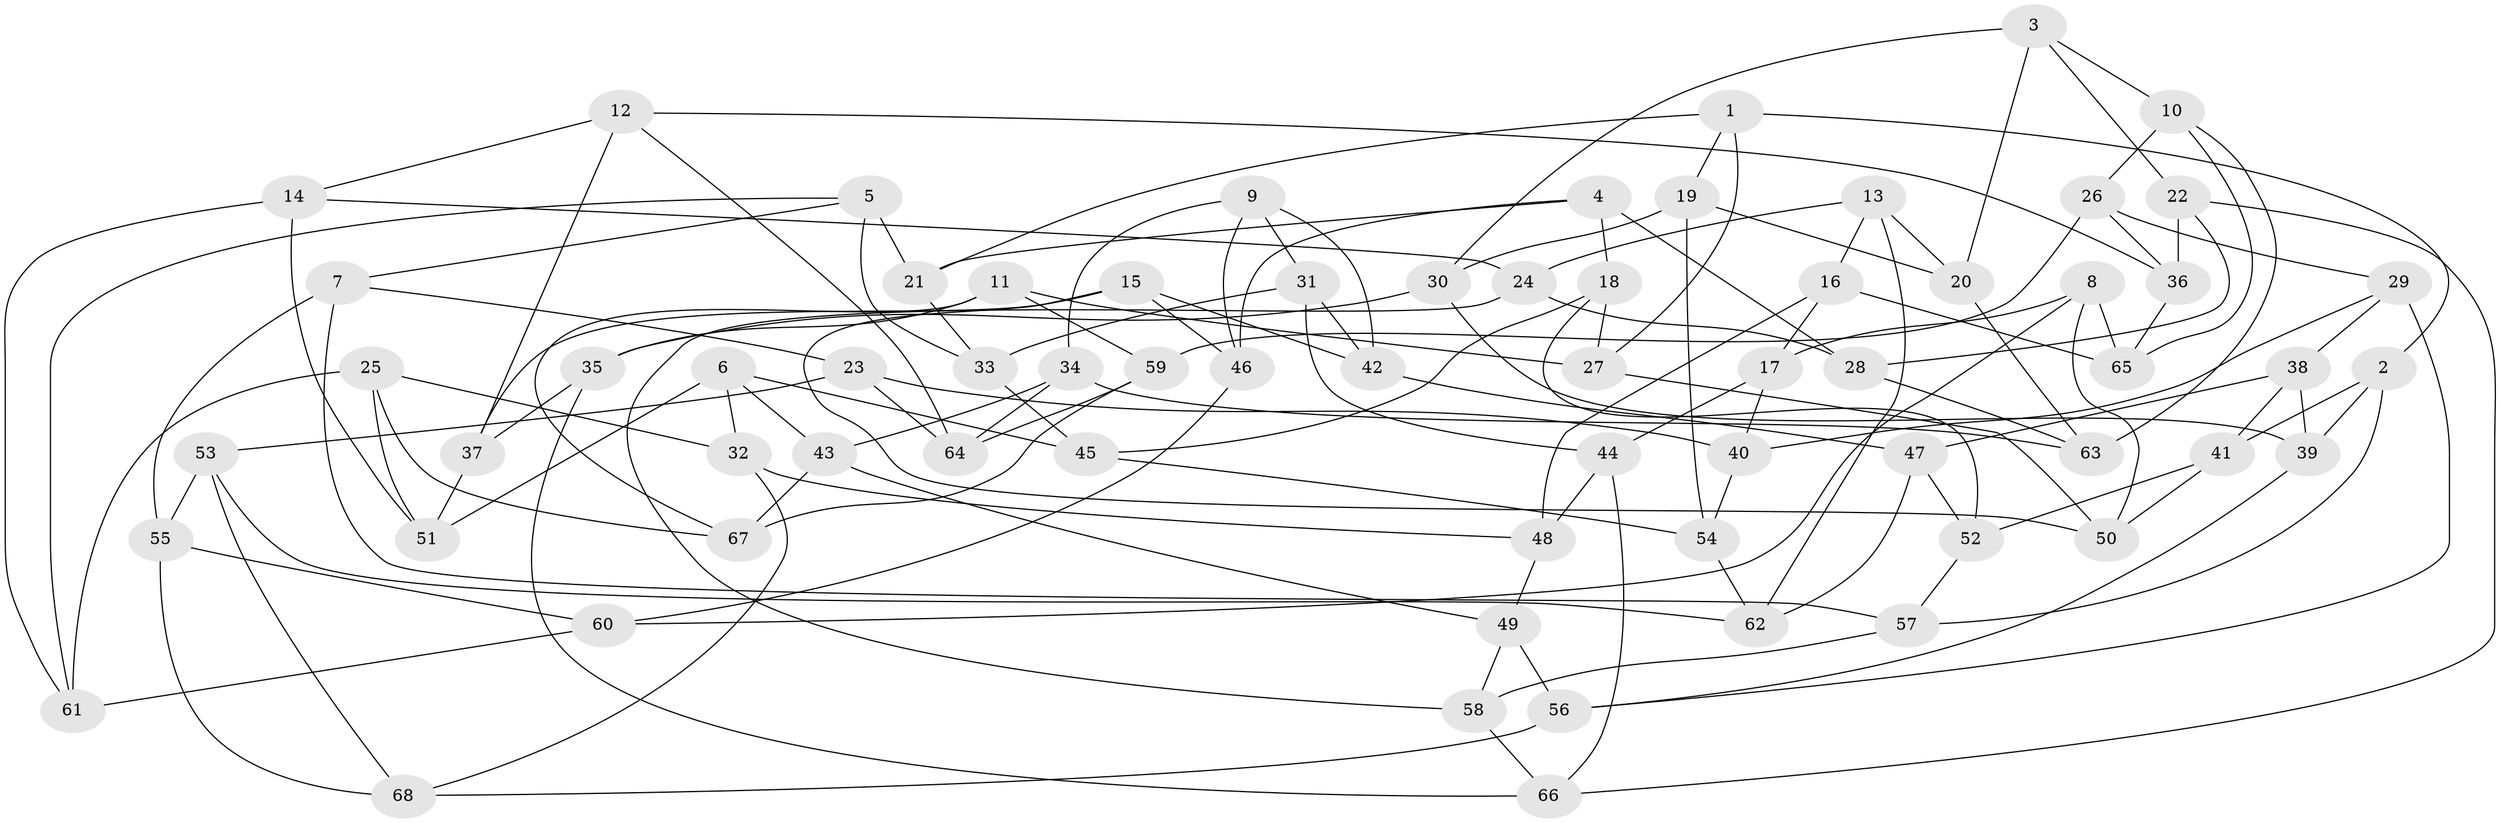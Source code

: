 // coarse degree distribution, {3: 0.18518518518518517, 2: 0.07407407407407407, 5: 0.1111111111111111, 4: 0.2962962962962963, 8: 0.07407407407407407, 7: 0.14814814814814814, 6: 0.1111111111111111}
// Generated by graph-tools (version 1.1) at 2025/04/03/04/25 22:04:10]
// undirected, 68 vertices, 136 edges
graph export_dot {
graph [start="1"]
  node [color=gray90,style=filled];
  1;
  2;
  3;
  4;
  5;
  6;
  7;
  8;
  9;
  10;
  11;
  12;
  13;
  14;
  15;
  16;
  17;
  18;
  19;
  20;
  21;
  22;
  23;
  24;
  25;
  26;
  27;
  28;
  29;
  30;
  31;
  32;
  33;
  34;
  35;
  36;
  37;
  38;
  39;
  40;
  41;
  42;
  43;
  44;
  45;
  46;
  47;
  48;
  49;
  50;
  51;
  52;
  53;
  54;
  55;
  56;
  57;
  58;
  59;
  60;
  61;
  62;
  63;
  64;
  65;
  66;
  67;
  68;
  1 -- 21;
  1 -- 19;
  1 -- 2;
  1 -- 27;
  2 -- 39;
  2 -- 41;
  2 -- 57;
  3 -- 10;
  3 -- 22;
  3 -- 20;
  3 -- 30;
  4 -- 21;
  4 -- 28;
  4 -- 46;
  4 -- 18;
  5 -- 21;
  5 -- 61;
  5 -- 33;
  5 -- 7;
  6 -- 43;
  6 -- 32;
  6 -- 45;
  6 -- 51;
  7 -- 57;
  7 -- 55;
  7 -- 23;
  8 -- 50;
  8 -- 60;
  8 -- 17;
  8 -- 65;
  9 -- 34;
  9 -- 42;
  9 -- 46;
  9 -- 31;
  10 -- 65;
  10 -- 63;
  10 -- 26;
  11 -- 35;
  11 -- 59;
  11 -- 27;
  11 -- 67;
  12 -- 37;
  12 -- 64;
  12 -- 36;
  12 -- 14;
  13 -- 24;
  13 -- 62;
  13 -- 16;
  13 -- 20;
  14 -- 61;
  14 -- 51;
  14 -- 24;
  15 -- 50;
  15 -- 46;
  15 -- 37;
  15 -- 42;
  16 -- 48;
  16 -- 17;
  16 -- 65;
  17 -- 40;
  17 -- 44;
  18 -- 45;
  18 -- 52;
  18 -- 27;
  19 -- 20;
  19 -- 54;
  19 -- 30;
  20 -- 63;
  21 -- 33;
  22 -- 36;
  22 -- 66;
  22 -- 28;
  23 -- 53;
  23 -- 40;
  23 -- 64;
  24 -- 28;
  24 -- 58;
  25 -- 67;
  25 -- 61;
  25 -- 32;
  25 -- 51;
  26 -- 36;
  26 -- 59;
  26 -- 29;
  27 -- 50;
  28 -- 63;
  29 -- 40;
  29 -- 56;
  29 -- 38;
  30 -- 39;
  30 -- 35;
  31 -- 44;
  31 -- 33;
  31 -- 42;
  32 -- 48;
  32 -- 68;
  33 -- 45;
  34 -- 63;
  34 -- 43;
  34 -- 64;
  35 -- 37;
  35 -- 66;
  36 -- 65;
  37 -- 51;
  38 -- 47;
  38 -- 41;
  38 -- 39;
  39 -- 56;
  40 -- 54;
  41 -- 50;
  41 -- 52;
  42 -- 47;
  43 -- 67;
  43 -- 49;
  44 -- 48;
  44 -- 66;
  45 -- 54;
  46 -- 60;
  47 -- 52;
  47 -- 62;
  48 -- 49;
  49 -- 56;
  49 -- 58;
  52 -- 57;
  53 -- 62;
  53 -- 55;
  53 -- 68;
  54 -- 62;
  55 -- 68;
  55 -- 60;
  56 -- 68;
  57 -- 58;
  58 -- 66;
  59 -- 64;
  59 -- 67;
  60 -- 61;
}
